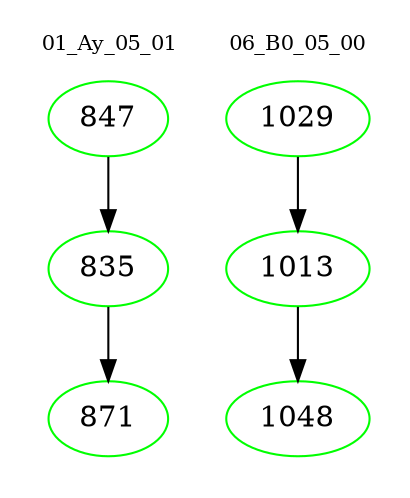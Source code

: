 digraph{
subgraph cluster_0 {
color = white
label = "01_Ay_05_01";
fontsize=10;
T0_847 [label="847", color="green"]
T0_847 -> T0_835 [color="black"]
T0_835 [label="835", color="green"]
T0_835 -> T0_871 [color="black"]
T0_871 [label="871", color="green"]
}
subgraph cluster_1 {
color = white
label = "06_B0_05_00";
fontsize=10;
T1_1029 [label="1029", color="green"]
T1_1029 -> T1_1013 [color="black"]
T1_1013 [label="1013", color="green"]
T1_1013 -> T1_1048 [color="black"]
T1_1048 [label="1048", color="green"]
}
}
